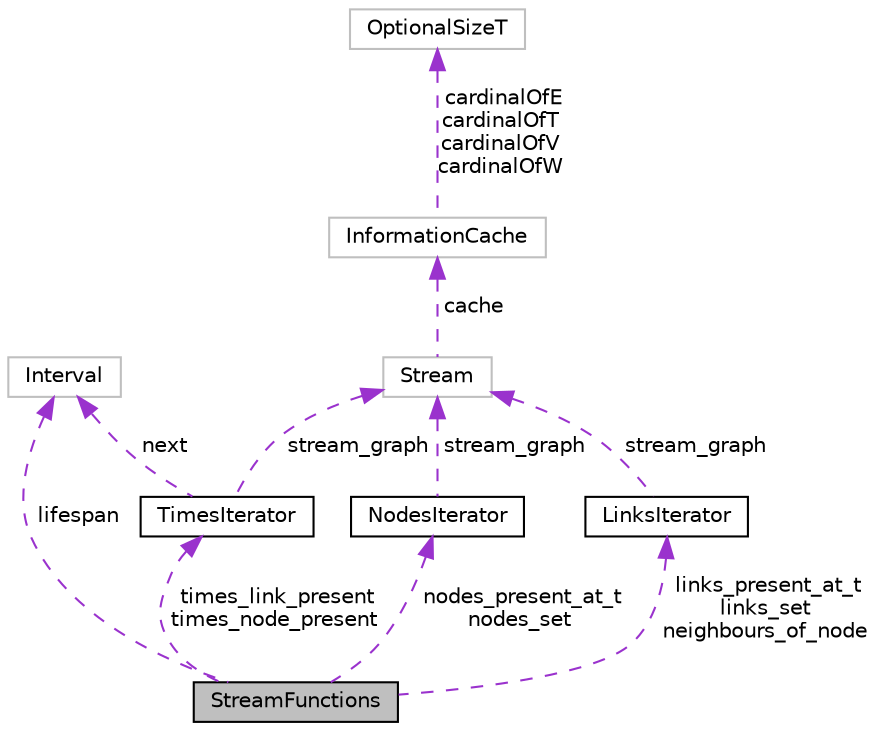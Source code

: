 digraph "StreamFunctions"
{
 // LATEX_PDF_SIZE
  edge [fontname="Helvetica",fontsize="10",labelfontname="Helvetica",labelfontsize="10"];
  node [fontname="Helvetica",fontsize="10",shape=record];
  Node1 [label="StreamFunctions",height=0.2,width=0.4,color="black", fillcolor="grey75", style="filled", fontcolor="black",tooltip=" "];
  Node2 -> Node1 [dir="back",color="darkorchid3",fontsize="10",style="dashed",label=" nodes_present_at_t\nnodes_set" ];
  Node2 [label="NodesIterator",height=0.2,width=0.4,color="black", fillcolor="white", style="filled",URL="$structNodesIterator.html",tooltip="An iterator over nodes."];
  Node3 -> Node2 [dir="back",color="darkorchid3",fontsize="10",style="dashed",label=" stream_graph" ];
  Node3 [label="Stream",height=0.2,width=0.4,color="grey75", fillcolor="white", style="filled",URL="$structStream.html",tooltip=" "];
  Node4 -> Node3 [dir="back",color="darkorchid3",fontsize="10",style="dashed",label=" cache" ];
  Node4 [label="InformationCache",height=0.2,width=0.4,color="grey75", fillcolor="white", style="filled",URL="$structInformationCache.html",tooltip=" "];
  Node5 -> Node4 [dir="back",color="darkorchid3",fontsize="10",style="dashed",label=" cardinalOfE\ncardinalOfT\ncardinalOfV\ncardinalOfW" ];
  Node5 [label="OptionalSizeT",height=0.2,width=0.4,color="grey75", fillcolor="white", style="filled",URL="$structOptionalSizeT.html",tooltip=" "];
  Node6 -> Node1 [dir="back",color="darkorchid3",fontsize="10",style="dashed",label=" links_present_at_t\nlinks_set\nneighbours_of_node" ];
  Node6 [label="LinksIterator",height=0.2,width=0.4,color="black", fillcolor="white", style="filled",URL="$structLinksIterator.html",tooltip="An iterator over links."];
  Node3 -> Node6 [dir="back",color="darkorchid3",fontsize="10",style="dashed",label=" stream_graph" ];
  Node7 -> Node1 [dir="back",color="darkorchid3",fontsize="10",style="dashed",label=" lifespan" ];
  Node7 [label="Interval",height=0.2,width=0.4,color="grey75", fillcolor="white", style="filled",URL="$structInterval.html",tooltip=" "];
  Node8 -> Node1 [dir="back",color="darkorchid3",fontsize="10",style="dashed",label=" times_link_present\ntimes_node_present" ];
  Node8 [label="TimesIterator",height=0.2,width=0.4,color="black", fillcolor="white", style="filled",URL="$structTimesIterator.html",tooltip="An iterator over a set of time intervals."];
  Node3 -> Node8 [dir="back",color="darkorchid3",fontsize="10",style="dashed",label=" stream_graph" ];
  Node7 -> Node8 [dir="back",color="darkorchid3",fontsize="10",style="dashed",label=" next" ];
}
